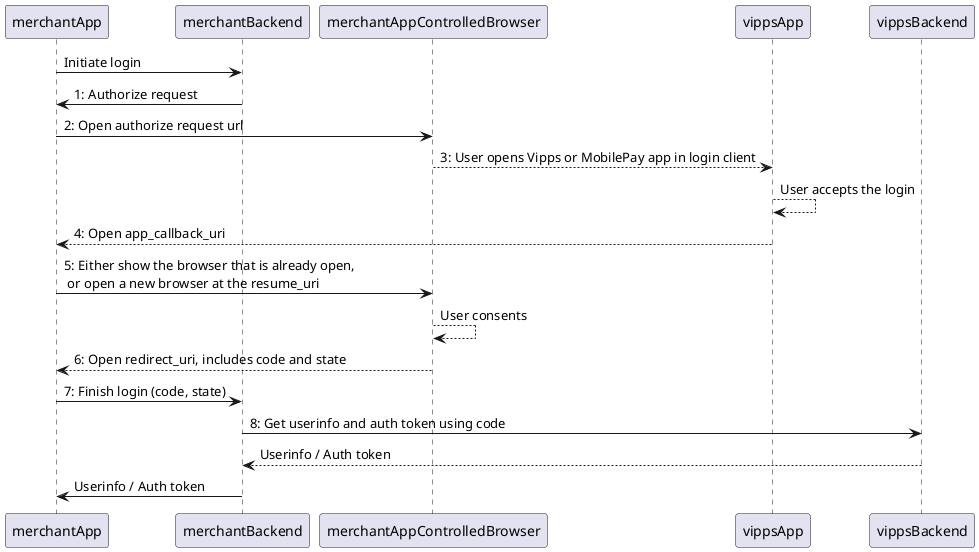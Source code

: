 @startuml component

merchantApp -> merchantBackend : Initiate login
merchantBackend -> merchantApp: 1: Authorize request
merchantApp -> merchantAppControlledBrowser : 2: Open authorize request url
merchantAppControlledBrowser --> vippsApp : 3: User opens Vipps or MobilePay app in login client
vippsApp --> vippsApp: User accepts the login
vippsApp --> merchantApp : 4: Open app_callback_uri
merchantApp -> merchantAppControlledBrowser : 5: Either show the browser that is already open,\n\
 or open a new browser at the resume_uri
merchantAppControlledBrowser --> merchantAppControlledBrowser: User consents
merchantAppControlledBrowser --> merchantApp : 6: Open redirect_uri, includes code and state
merchantApp -> merchantBackend : 7: Finish login (code, state)
merchantBackend -> vippsBackend : 8: Get userinfo and auth token using code
vippsBackend --> merchantBackend : Userinfo / Auth token
merchantBackend -> merchantApp : Userinfo / Auth token

@enduml